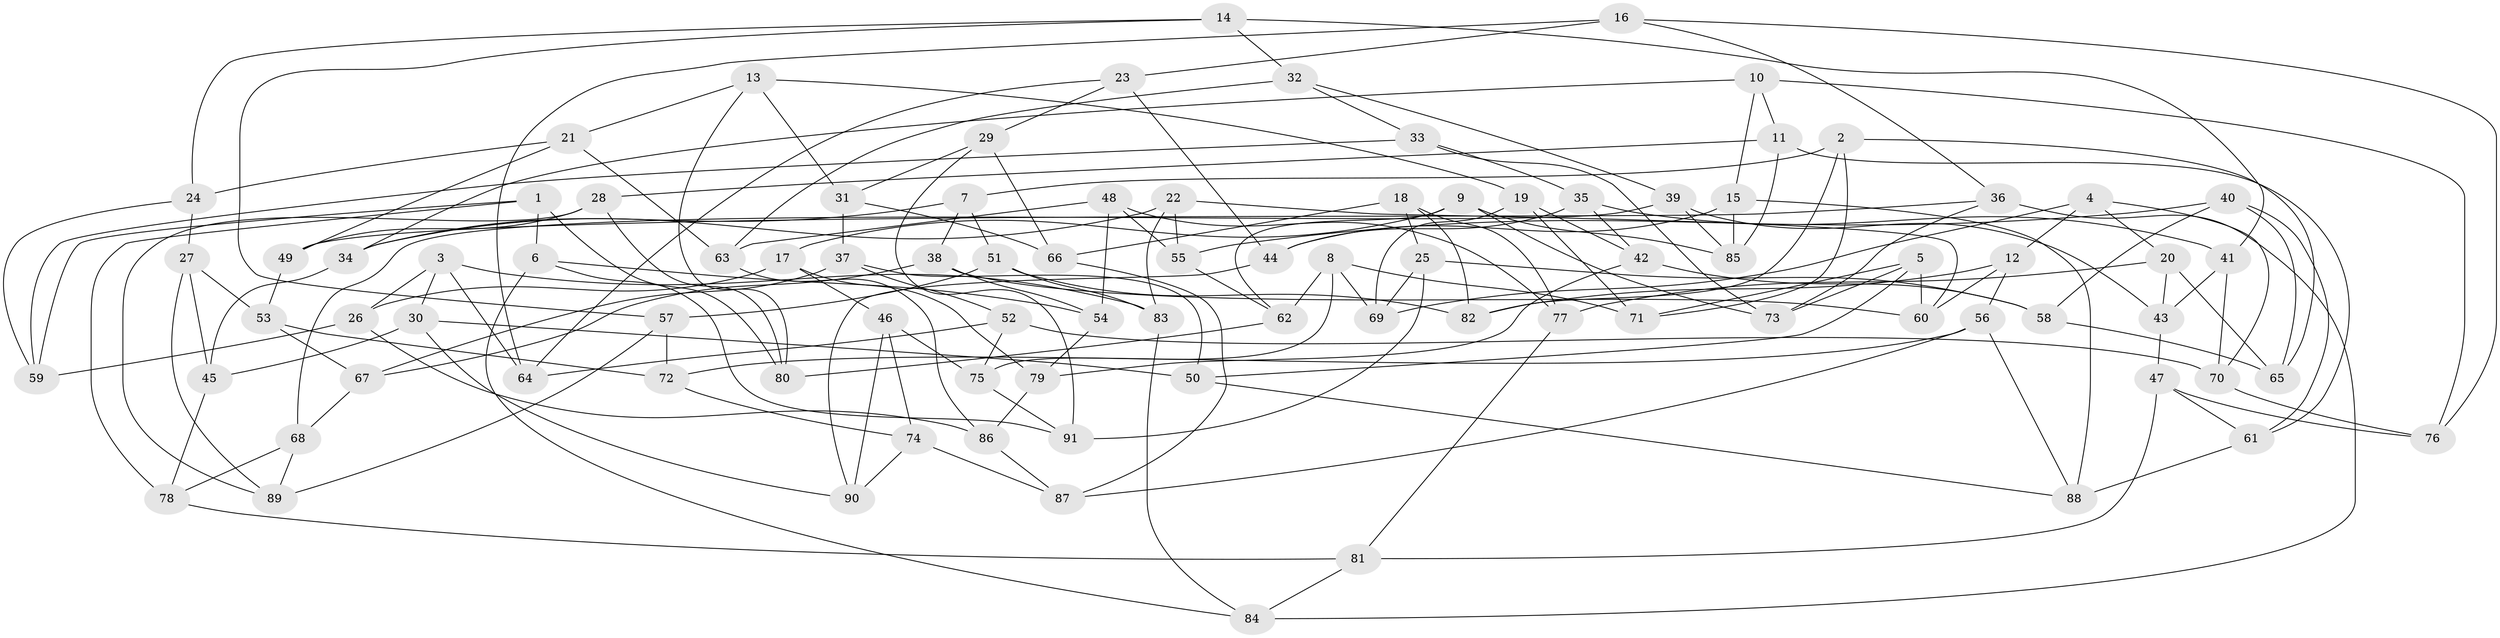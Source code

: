 // Generated by graph-tools (version 1.1) at 2025/03/03/09/25 03:03:10]
// undirected, 91 vertices, 182 edges
graph export_dot {
graph [start="1"]
  node [color=gray90,style=filled];
  1;
  2;
  3;
  4;
  5;
  6;
  7;
  8;
  9;
  10;
  11;
  12;
  13;
  14;
  15;
  16;
  17;
  18;
  19;
  20;
  21;
  22;
  23;
  24;
  25;
  26;
  27;
  28;
  29;
  30;
  31;
  32;
  33;
  34;
  35;
  36;
  37;
  38;
  39;
  40;
  41;
  42;
  43;
  44;
  45;
  46;
  47;
  48;
  49;
  50;
  51;
  52;
  53;
  54;
  55;
  56;
  57;
  58;
  59;
  60;
  61;
  62;
  63;
  64;
  65;
  66;
  67;
  68;
  69;
  70;
  71;
  72;
  73;
  74;
  75;
  76;
  77;
  78;
  79;
  80;
  81;
  82;
  83;
  84;
  85;
  86;
  87;
  88;
  89;
  90;
  91;
  1 -- 78;
  1 -- 59;
  1 -- 6;
  1 -- 80;
  2 -- 71;
  2 -- 82;
  2 -- 7;
  2 -- 65;
  3 -- 26;
  3 -- 83;
  3 -- 64;
  3 -- 30;
  4 -- 70;
  4 -- 12;
  4 -- 69;
  4 -- 20;
  5 -- 71;
  5 -- 60;
  5 -- 73;
  5 -- 50;
  6 -- 91;
  6 -- 54;
  6 -- 84;
  7 -- 34;
  7 -- 51;
  7 -- 38;
  8 -- 69;
  8 -- 62;
  8 -- 75;
  8 -- 71;
  9 -- 17;
  9 -- 73;
  9 -- 62;
  9 -- 85;
  10 -- 15;
  10 -- 11;
  10 -- 76;
  10 -- 34;
  11 -- 85;
  11 -- 28;
  11 -- 61;
  12 -- 82;
  12 -- 56;
  12 -- 60;
  13 -- 21;
  13 -- 80;
  13 -- 31;
  13 -- 19;
  14 -- 41;
  14 -- 24;
  14 -- 57;
  14 -- 32;
  15 -- 85;
  15 -- 88;
  15 -- 44;
  16 -- 64;
  16 -- 23;
  16 -- 76;
  16 -- 36;
  17 -- 26;
  17 -- 79;
  17 -- 46;
  18 -- 77;
  18 -- 82;
  18 -- 66;
  18 -- 25;
  19 -- 42;
  19 -- 71;
  19 -- 69;
  20 -- 77;
  20 -- 65;
  20 -- 43;
  21 -- 63;
  21 -- 49;
  21 -- 24;
  22 -- 55;
  22 -- 60;
  22 -- 34;
  22 -- 83;
  23 -- 64;
  23 -- 29;
  23 -- 44;
  24 -- 59;
  24 -- 27;
  25 -- 58;
  25 -- 69;
  25 -- 91;
  26 -- 59;
  26 -- 86;
  27 -- 89;
  27 -- 53;
  27 -- 45;
  28 -- 89;
  28 -- 80;
  28 -- 49;
  29 -- 66;
  29 -- 31;
  29 -- 91;
  30 -- 50;
  30 -- 45;
  30 -- 90;
  31 -- 66;
  31 -- 37;
  32 -- 63;
  32 -- 33;
  32 -- 39;
  33 -- 35;
  33 -- 59;
  33 -- 73;
  34 -- 45;
  35 -- 42;
  35 -- 41;
  35 -- 44;
  36 -- 84;
  36 -- 49;
  36 -- 73;
  37 -- 52;
  37 -- 67;
  37 -- 50;
  38 -- 67;
  38 -- 54;
  38 -- 60;
  39 -- 68;
  39 -- 43;
  39 -- 85;
  40 -- 58;
  40 -- 55;
  40 -- 65;
  40 -- 61;
  41 -- 43;
  41 -- 70;
  42 -- 58;
  42 -- 79;
  43 -- 47;
  44 -- 90;
  45 -- 78;
  46 -- 90;
  46 -- 74;
  46 -- 75;
  47 -- 61;
  47 -- 76;
  47 -- 81;
  48 -- 77;
  48 -- 55;
  48 -- 54;
  48 -- 63;
  49 -- 53;
  50 -- 88;
  51 -- 83;
  51 -- 82;
  51 -- 57;
  52 -- 64;
  52 -- 75;
  52 -- 70;
  53 -- 67;
  53 -- 72;
  54 -- 79;
  55 -- 62;
  56 -- 87;
  56 -- 72;
  56 -- 88;
  57 -- 89;
  57 -- 72;
  58 -- 65;
  61 -- 88;
  62 -- 80;
  63 -- 86;
  66 -- 87;
  67 -- 68;
  68 -- 78;
  68 -- 89;
  70 -- 76;
  72 -- 74;
  74 -- 87;
  74 -- 90;
  75 -- 91;
  77 -- 81;
  78 -- 81;
  79 -- 86;
  81 -- 84;
  83 -- 84;
  86 -- 87;
}
